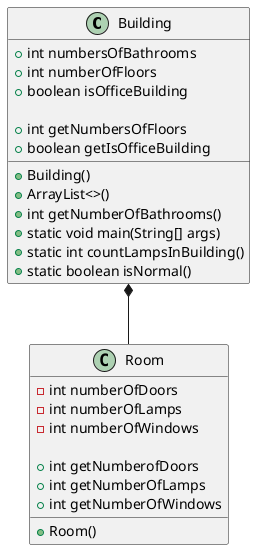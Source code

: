 @startuml
'https://plantuml.com/object-diagram

class Building{
+ int numbersOfBathrooms
+ int numberOfFloors
+ boolean isOfficeBuilding

+ Building()
+ ArrayList<>()
+ int getNumberOfBathrooms()
+ int getNumbersOfFloors
+ boolean getIsOfficeBuilding
+ static void main(String[] args)
+ static int countLampsInBuilding()
+ static boolean isNormal()
}

class Room{
- int numberOfDoors
- int numberOfLamps
- int numberOfWindows

+ Room()
+ int getNumberofDoors
+ int getNumberOfLamps
+ int getNumberOfWindows
}

Building*-- Room

@enduml
